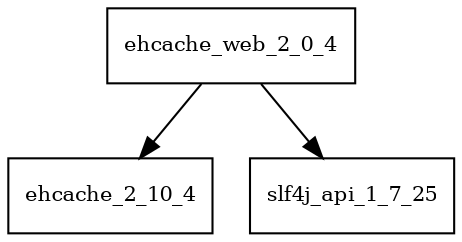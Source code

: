 digraph ehcache_web_2_0_4_dependencies {
  node [shape = box, fontsize=10.0];
  ehcache_web_2_0_4 -> ehcache_2_10_4;
  ehcache_web_2_0_4 -> slf4j_api_1_7_25;
}
